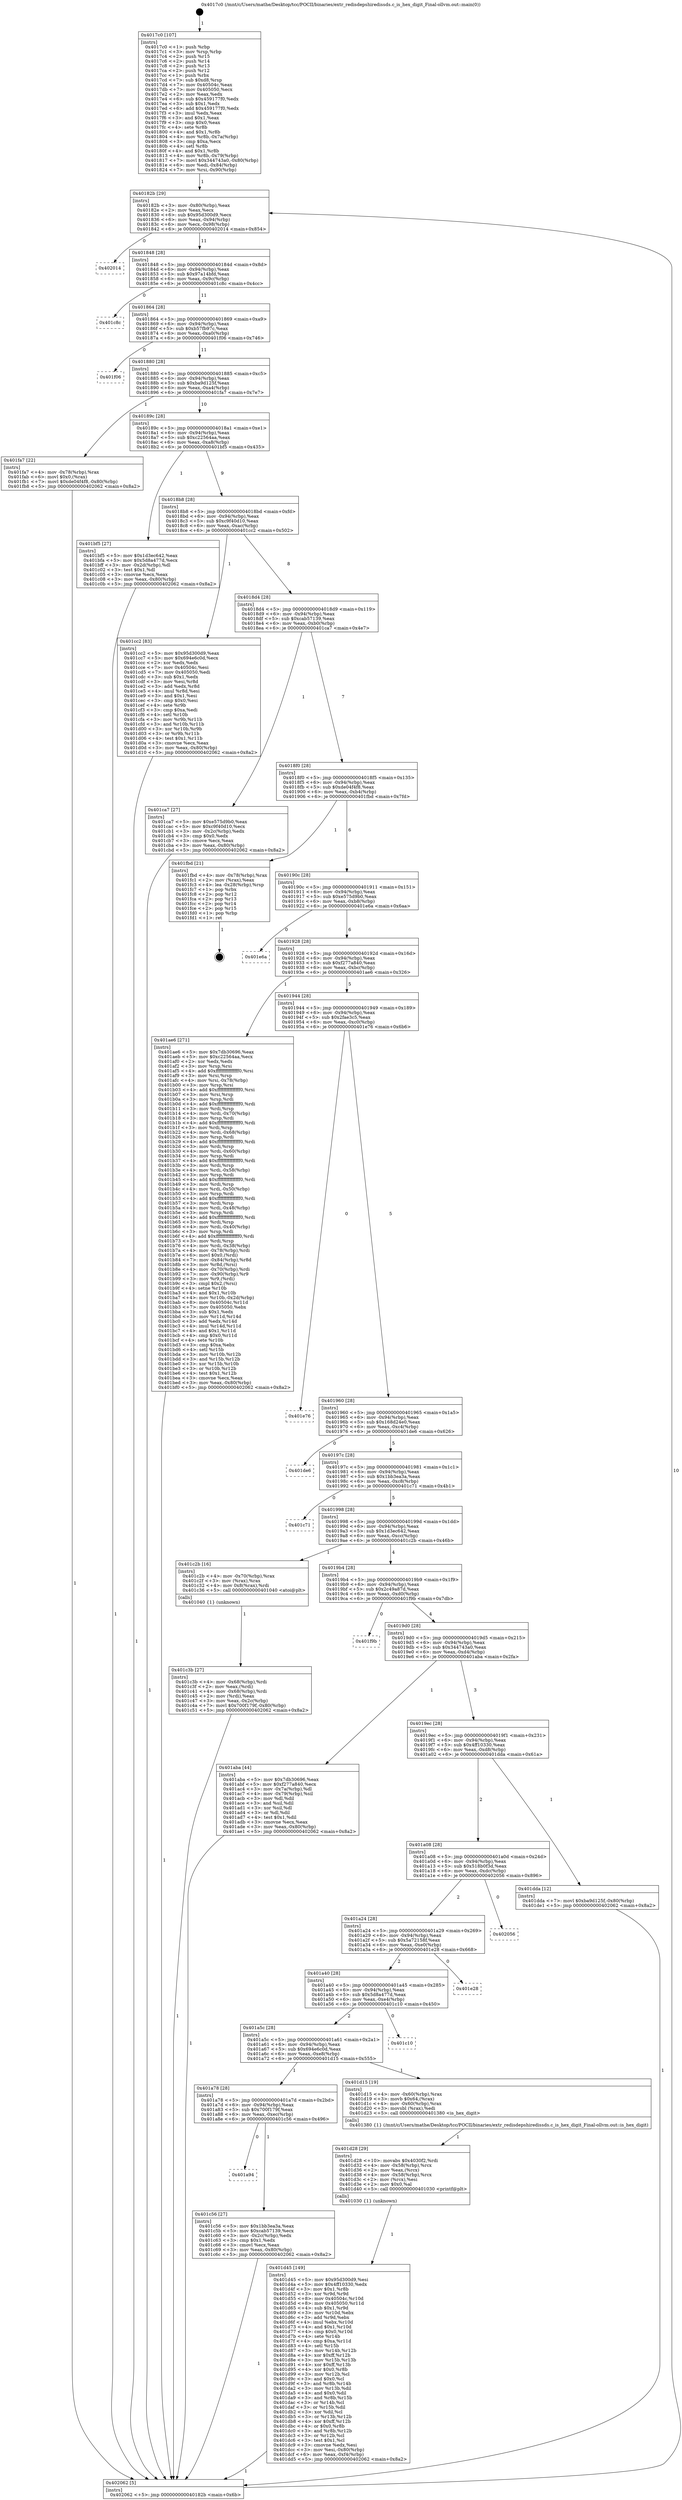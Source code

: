 digraph "0x4017c0" {
  label = "0x4017c0 (/mnt/c/Users/mathe/Desktop/tcc/POCII/binaries/extr_redisdepshiredissds.c_is_hex_digit_Final-ollvm.out::main(0))"
  labelloc = "t"
  node[shape=record]

  Entry [label="",width=0.3,height=0.3,shape=circle,fillcolor=black,style=filled]
  "0x40182b" [label="{
     0x40182b [29]\l
     | [instrs]\l
     &nbsp;&nbsp;0x40182b \<+3\>: mov -0x80(%rbp),%eax\l
     &nbsp;&nbsp;0x40182e \<+2\>: mov %eax,%ecx\l
     &nbsp;&nbsp;0x401830 \<+6\>: sub $0x95d300d9,%ecx\l
     &nbsp;&nbsp;0x401836 \<+6\>: mov %eax,-0x94(%rbp)\l
     &nbsp;&nbsp;0x40183c \<+6\>: mov %ecx,-0x98(%rbp)\l
     &nbsp;&nbsp;0x401842 \<+6\>: je 0000000000402014 \<main+0x854\>\l
  }"]
  "0x402014" [label="{
     0x402014\l
  }", style=dashed]
  "0x401848" [label="{
     0x401848 [28]\l
     | [instrs]\l
     &nbsp;&nbsp;0x401848 \<+5\>: jmp 000000000040184d \<main+0x8d\>\l
     &nbsp;&nbsp;0x40184d \<+6\>: mov -0x94(%rbp),%eax\l
     &nbsp;&nbsp;0x401853 \<+5\>: sub $0x97a14bfd,%eax\l
     &nbsp;&nbsp;0x401858 \<+6\>: mov %eax,-0x9c(%rbp)\l
     &nbsp;&nbsp;0x40185e \<+6\>: je 0000000000401c8c \<main+0x4cc\>\l
  }"]
  Exit [label="",width=0.3,height=0.3,shape=circle,fillcolor=black,style=filled,peripheries=2]
  "0x401c8c" [label="{
     0x401c8c\l
  }", style=dashed]
  "0x401864" [label="{
     0x401864 [28]\l
     | [instrs]\l
     &nbsp;&nbsp;0x401864 \<+5\>: jmp 0000000000401869 \<main+0xa9\>\l
     &nbsp;&nbsp;0x401869 \<+6\>: mov -0x94(%rbp),%eax\l
     &nbsp;&nbsp;0x40186f \<+5\>: sub $0xb57fb97c,%eax\l
     &nbsp;&nbsp;0x401874 \<+6\>: mov %eax,-0xa0(%rbp)\l
     &nbsp;&nbsp;0x40187a \<+6\>: je 0000000000401f06 \<main+0x746\>\l
  }"]
  "0x401d45" [label="{
     0x401d45 [149]\l
     | [instrs]\l
     &nbsp;&nbsp;0x401d45 \<+5\>: mov $0x95d300d9,%esi\l
     &nbsp;&nbsp;0x401d4a \<+5\>: mov $0x4ff10330,%edx\l
     &nbsp;&nbsp;0x401d4f \<+3\>: mov $0x1,%r8b\l
     &nbsp;&nbsp;0x401d52 \<+3\>: xor %r9d,%r9d\l
     &nbsp;&nbsp;0x401d55 \<+8\>: mov 0x40504c,%r10d\l
     &nbsp;&nbsp;0x401d5d \<+8\>: mov 0x405050,%r11d\l
     &nbsp;&nbsp;0x401d65 \<+4\>: sub $0x1,%r9d\l
     &nbsp;&nbsp;0x401d69 \<+3\>: mov %r10d,%ebx\l
     &nbsp;&nbsp;0x401d6c \<+3\>: add %r9d,%ebx\l
     &nbsp;&nbsp;0x401d6f \<+4\>: imul %ebx,%r10d\l
     &nbsp;&nbsp;0x401d73 \<+4\>: and $0x1,%r10d\l
     &nbsp;&nbsp;0x401d77 \<+4\>: cmp $0x0,%r10d\l
     &nbsp;&nbsp;0x401d7b \<+4\>: sete %r14b\l
     &nbsp;&nbsp;0x401d7f \<+4\>: cmp $0xa,%r11d\l
     &nbsp;&nbsp;0x401d83 \<+4\>: setl %r15b\l
     &nbsp;&nbsp;0x401d87 \<+3\>: mov %r14b,%r12b\l
     &nbsp;&nbsp;0x401d8a \<+4\>: xor $0xff,%r12b\l
     &nbsp;&nbsp;0x401d8e \<+3\>: mov %r15b,%r13b\l
     &nbsp;&nbsp;0x401d91 \<+4\>: xor $0xff,%r13b\l
     &nbsp;&nbsp;0x401d95 \<+4\>: xor $0x0,%r8b\l
     &nbsp;&nbsp;0x401d99 \<+3\>: mov %r12b,%cl\l
     &nbsp;&nbsp;0x401d9c \<+3\>: and $0x0,%cl\l
     &nbsp;&nbsp;0x401d9f \<+3\>: and %r8b,%r14b\l
     &nbsp;&nbsp;0x401da2 \<+3\>: mov %r13b,%dil\l
     &nbsp;&nbsp;0x401da5 \<+4\>: and $0x0,%dil\l
     &nbsp;&nbsp;0x401da9 \<+3\>: and %r8b,%r15b\l
     &nbsp;&nbsp;0x401dac \<+3\>: or %r14b,%cl\l
     &nbsp;&nbsp;0x401daf \<+3\>: or %r15b,%dil\l
     &nbsp;&nbsp;0x401db2 \<+3\>: xor %dil,%cl\l
     &nbsp;&nbsp;0x401db5 \<+3\>: or %r13b,%r12b\l
     &nbsp;&nbsp;0x401db8 \<+4\>: xor $0xff,%r12b\l
     &nbsp;&nbsp;0x401dbc \<+4\>: or $0x0,%r8b\l
     &nbsp;&nbsp;0x401dc0 \<+3\>: and %r8b,%r12b\l
     &nbsp;&nbsp;0x401dc3 \<+3\>: or %r12b,%cl\l
     &nbsp;&nbsp;0x401dc6 \<+3\>: test $0x1,%cl\l
     &nbsp;&nbsp;0x401dc9 \<+3\>: cmovne %edx,%esi\l
     &nbsp;&nbsp;0x401dcc \<+3\>: mov %esi,-0x80(%rbp)\l
     &nbsp;&nbsp;0x401dcf \<+6\>: mov %eax,-0xf4(%rbp)\l
     &nbsp;&nbsp;0x401dd5 \<+5\>: jmp 0000000000402062 \<main+0x8a2\>\l
  }"]
  "0x401f06" [label="{
     0x401f06\l
  }", style=dashed]
  "0x401880" [label="{
     0x401880 [28]\l
     | [instrs]\l
     &nbsp;&nbsp;0x401880 \<+5\>: jmp 0000000000401885 \<main+0xc5\>\l
     &nbsp;&nbsp;0x401885 \<+6\>: mov -0x94(%rbp),%eax\l
     &nbsp;&nbsp;0x40188b \<+5\>: sub $0xba9d125f,%eax\l
     &nbsp;&nbsp;0x401890 \<+6\>: mov %eax,-0xa4(%rbp)\l
     &nbsp;&nbsp;0x401896 \<+6\>: je 0000000000401fa7 \<main+0x7e7\>\l
  }"]
  "0x401d28" [label="{
     0x401d28 [29]\l
     | [instrs]\l
     &nbsp;&nbsp;0x401d28 \<+10\>: movabs $0x4030f2,%rdi\l
     &nbsp;&nbsp;0x401d32 \<+4\>: mov -0x58(%rbp),%rcx\l
     &nbsp;&nbsp;0x401d36 \<+2\>: mov %eax,(%rcx)\l
     &nbsp;&nbsp;0x401d38 \<+4\>: mov -0x58(%rbp),%rcx\l
     &nbsp;&nbsp;0x401d3c \<+2\>: mov (%rcx),%esi\l
     &nbsp;&nbsp;0x401d3e \<+2\>: mov $0x0,%al\l
     &nbsp;&nbsp;0x401d40 \<+5\>: call 0000000000401030 \<printf@plt\>\l
     | [calls]\l
     &nbsp;&nbsp;0x401030 \{1\} (unknown)\l
  }"]
  "0x401fa7" [label="{
     0x401fa7 [22]\l
     | [instrs]\l
     &nbsp;&nbsp;0x401fa7 \<+4\>: mov -0x78(%rbp),%rax\l
     &nbsp;&nbsp;0x401fab \<+6\>: movl $0x0,(%rax)\l
     &nbsp;&nbsp;0x401fb1 \<+7\>: movl $0xde04f4f8,-0x80(%rbp)\l
     &nbsp;&nbsp;0x401fb8 \<+5\>: jmp 0000000000402062 \<main+0x8a2\>\l
  }"]
  "0x40189c" [label="{
     0x40189c [28]\l
     | [instrs]\l
     &nbsp;&nbsp;0x40189c \<+5\>: jmp 00000000004018a1 \<main+0xe1\>\l
     &nbsp;&nbsp;0x4018a1 \<+6\>: mov -0x94(%rbp),%eax\l
     &nbsp;&nbsp;0x4018a7 \<+5\>: sub $0xc22564aa,%eax\l
     &nbsp;&nbsp;0x4018ac \<+6\>: mov %eax,-0xa8(%rbp)\l
     &nbsp;&nbsp;0x4018b2 \<+6\>: je 0000000000401bf5 \<main+0x435\>\l
  }"]
  "0x401a94" [label="{
     0x401a94\l
  }", style=dashed]
  "0x401bf5" [label="{
     0x401bf5 [27]\l
     | [instrs]\l
     &nbsp;&nbsp;0x401bf5 \<+5\>: mov $0x1d3ec642,%eax\l
     &nbsp;&nbsp;0x401bfa \<+5\>: mov $0x5d8a477d,%ecx\l
     &nbsp;&nbsp;0x401bff \<+3\>: mov -0x2d(%rbp),%dl\l
     &nbsp;&nbsp;0x401c02 \<+3\>: test $0x1,%dl\l
     &nbsp;&nbsp;0x401c05 \<+3\>: cmovne %ecx,%eax\l
     &nbsp;&nbsp;0x401c08 \<+3\>: mov %eax,-0x80(%rbp)\l
     &nbsp;&nbsp;0x401c0b \<+5\>: jmp 0000000000402062 \<main+0x8a2\>\l
  }"]
  "0x4018b8" [label="{
     0x4018b8 [28]\l
     | [instrs]\l
     &nbsp;&nbsp;0x4018b8 \<+5\>: jmp 00000000004018bd \<main+0xfd\>\l
     &nbsp;&nbsp;0x4018bd \<+6\>: mov -0x94(%rbp),%eax\l
     &nbsp;&nbsp;0x4018c3 \<+5\>: sub $0xc9f40d10,%eax\l
     &nbsp;&nbsp;0x4018c8 \<+6\>: mov %eax,-0xac(%rbp)\l
     &nbsp;&nbsp;0x4018ce \<+6\>: je 0000000000401cc2 \<main+0x502\>\l
  }"]
  "0x401c56" [label="{
     0x401c56 [27]\l
     | [instrs]\l
     &nbsp;&nbsp;0x401c56 \<+5\>: mov $0x1bb3ea3a,%eax\l
     &nbsp;&nbsp;0x401c5b \<+5\>: mov $0xcab57139,%ecx\l
     &nbsp;&nbsp;0x401c60 \<+3\>: mov -0x2c(%rbp),%edx\l
     &nbsp;&nbsp;0x401c63 \<+3\>: cmp $0x1,%edx\l
     &nbsp;&nbsp;0x401c66 \<+3\>: cmovl %ecx,%eax\l
     &nbsp;&nbsp;0x401c69 \<+3\>: mov %eax,-0x80(%rbp)\l
     &nbsp;&nbsp;0x401c6c \<+5\>: jmp 0000000000402062 \<main+0x8a2\>\l
  }"]
  "0x401cc2" [label="{
     0x401cc2 [83]\l
     | [instrs]\l
     &nbsp;&nbsp;0x401cc2 \<+5\>: mov $0x95d300d9,%eax\l
     &nbsp;&nbsp;0x401cc7 \<+5\>: mov $0x694e6c0d,%ecx\l
     &nbsp;&nbsp;0x401ccc \<+2\>: xor %edx,%edx\l
     &nbsp;&nbsp;0x401cce \<+7\>: mov 0x40504c,%esi\l
     &nbsp;&nbsp;0x401cd5 \<+7\>: mov 0x405050,%edi\l
     &nbsp;&nbsp;0x401cdc \<+3\>: sub $0x1,%edx\l
     &nbsp;&nbsp;0x401cdf \<+3\>: mov %esi,%r8d\l
     &nbsp;&nbsp;0x401ce2 \<+3\>: add %edx,%r8d\l
     &nbsp;&nbsp;0x401ce5 \<+4\>: imul %r8d,%esi\l
     &nbsp;&nbsp;0x401ce9 \<+3\>: and $0x1,%esi\l
     &nbsp;&nbsp;0x401cec \<+3\>: cmp $0x0,%esi\l
     &nbsp;&nbsp;0x401cef \<+4\>: sete %r9b\l
     &nbsp;&nbsp;0x401cf3 \<+3\>: cmp $0xa,%edi\l
     &nbsp;&nbsp;0x401cf6 \<+4\>: setl %r10b\l
     &nbsp;&nbsp;0x401cfa \<+3\>: mov %r9b,%r11b\l
     &nbsp;&nbsp;0x401cfd \<+3\>: and %r10b,%r11b\l
     &nbsp;&nbsp;0x401d00 \<+3\>: xor %r10b,%r9b\l
     &nbsp;&nbsp;0x401d03 \<+3\>: or %r9b,%r11b\l
     &nbsp;&nbsp;0x401d06 \<+4\>: test $0x1,%r11b\l
     &nbsp;&nbsp;0x401d0a \<+3\>: cmovne %ecx,%eax\l
     &nbsp;&nbsp;0x401d0d \<+3\>: mov %eax,-0x80(%rbp)\l
     &nbsp;&nbsp;0x401d10 \<+5\>: jmp 0000000000402062 \<main+0x8a2\>\l
  }"]
  "0x4018d4" [label="{
     0x4018d4 [28]\l
     | [instrs]\l
     &nbsp;&nbsp;0x4018d4 \<+5\>: jmp 00000000004018d9 \<main+0x119\>\l
     &nbsp;&nbsp;0x4018d9 \<+6\>: mov -0x94(%rbp),%eax\l
     &nbsp;&nbsp;0x4018df \<+5\>: sub $0xcab57139,%eax\l
     &nbsp;&nbsp;0x4018e4 \<+6\>: mov %eax,-0xb0(%rbp)\l
     &nbsp;&nbsp;0x4018ea \<+6\>: je 0000000000401ca7 \<main+0x4e7\>\l
  }"]
  "0x401a78" [label="{
     0x401a78 [28]\l
     | [instrs]\l
     &nbsp;&nbsp;0x401a78 \<+5\>: jmp 0000000000401a7d \<main+0x2bd\>\l
     &nbsp;&nbsp;0x401a7d \<+6\>: mov -0x94(%rbp),%eax\l
     &nbsp;&nbsp;0x401a83 \<+5\>: sub $0x700f179f,%eax\l
     &nbsp;&nbsp;0x401a88 \<+6\>: mov %eax,-0xec(%rbp)\l
     &nbsp;&nbsp;0x401a8e \<+6\>: je 0000000000401c56 \<main+0x496\>\l
  }"]
  "0x401ca7" [label="{
     0x401ca7 [27]\l
     | [instrs]\l
     &nbsp;&nbsp;0x401ca7 \<+5\>: mov $0xe575d9b0,%eax\l
     &nbsp;&nbsp;0x401cac \<+5\>: mov $0xc9f40d10,%ecx\l
     &nbsp;&nbsp;0x401cb1 \<+3\>: mov -0x2c(%rbp),%edx\l
     &nbsp;&nbsp;0x401cb4 \<+3\>: cmp $0x0,%edx\l
     &nbsp;&nbsp;0x401cb7 \<+3\>: cmove %ecx,%eax\l
     &nbsp;&nbsp;0x401cba \<+3\>: mov %eax,-0x80(%rbp)\l
     &nbsp;&nbsp;0x401cbd \<+5\>: jmp 0000000000402062 \<main+0x8a2\>\l
  }"]
  "0x4018f0" [label="{
     0x4018f0 [28]\l
     | [instrs]\l
     &nbsp;&nbsp;0x4018f0 \<+5\>: jmp 00000000004018f5 \<main+0x135\>\l
     &nbsp;&nbsp;0x4018f5 \<+6\>: mov -0x94(%rbp),%eax\l
     &nbsp;&nbsp;0x4018fb \<+5\>: sub $0xde04f4f8,%eax\l
     &nbsp;&nbsp;0x401900 \<+6\>: mov %eax,-0xb4(%rbp)\l
     &nbsp;&nbsp;0x401906 \<+6\>: je 0000000000401fbd \<main+0x7fd\>\l
  }"]
  "0x401d15" [label="{
     0x401d15 [19]\l
     | [instrs]\l
     &nbsp;&nbsp;0x401d15 \<+4\>: mov -0x60(%rbp),%rax\l
     &nbsp;&nbsp;0x401d19 \<+3\>: movb $0x64,(%rax)\l
     &nbsp;&nbsp;0x401d1c \<+4\>: mov -0x60(%rbp),%rax\l
     &nbsp;&nbsp;0x401d20 \<+3\>: movsbl (%rax),%edi\l
     &nbsp;&nbsp;0x401d23 \<+5\>: call 0000000000401380 \<is_hex_digit\>\l
     | [calls]\l
     &nbsp;&nbsp;0x401380 \{1\} (/mnt/c/Users/mathe/Desktop/tcc/POCII/binaries/extr_redisdepshiredissds.c_is_hex_digit_Final-ollvm.out::is_hex_digit)\l
  }"]
  "0x401fbd" [label="{
     0x401fbd [21]\l
     | [instrs]\l
     &nbsp;&nbsp;0x401fbd \<+4\>: mov -0x78(%rbp),%rax\l
     &nbsp;&nbsp;0x401fc1 \<+2\>: mov (%rax),%eax\l
     &nbsp;&nbsp;0x401fc3 \<+4\>: lea -0x28(%rbp),%rsp\l
     &nbsp;&nbsp;0x401fc7 \<+1\>: pop %rbx\l
     &nbsp;&nbsp;0x401fc8 \<+2\>: pop %r12\l
     &nbsp;&nbsp;0x401fca \<+2\>: pop %r13\l
     &nbsp;&nbsp;0x401fcc \<+2\>: pop %r14\l
     &nbsp;&nbsp;0x401fce \<+2\>: pop %r15\l
     &nbsp;&nbsp;0x401fd0 \<+1\>: pop %rbp\l
     &nbsp;&nbsp;0x401fd1 \<+1\>: ret\l
  }"]
  "0x40190c" [label="{
     0x40190c [28]\l
     | [instrs]\l
     &nbsp;&nbsp;0x40190c \<+5\>: jmp 0000000000401911 \<main+0x151\>\l
     &nbsp;&nbsp;0x401911 \<+6\>: mov -0x94(%rbp),%eax\l
     &nbsp;&nbsp;0x401917 \<+5\>: sub $0xe575d9b0,%eax\l
     &nbsp;&nbsp;0x40191c \<+6\>: mov %eax,-0xb8(%rbp)\l
     &nbsp;&nbsp;0x401922 \<+6\>: je 0000000000401e6a \<main+0x6aa\>\l
  }"]
  "0x401a5c" [label="{
     0x401a5c [28]\l
     | [instrs]\l
     &nbsp;&nbsp;0x401a5c \<+5\>: jmp 0000000000401a61 \<main+0x2a1\>\l
     &nbsp;&nbsp;0x401a61 \<+6\>: mov -0x94(%rbp),%eax\l
     &nbsp;&nbsp;0x401a67 \<+5\>: sub $0x694e6c0d,%eax\l
     &nbsp;&nbsp;0x401a6c \<+6\>: mov %eax,-0xe8(%rbp)\l
     &nbsp;&nbsp;0x401a72 \<+6\>: je 0000000000401d15 \<main+0x555\>\l
  }"]
  "0x401e6a" [label="{
     0x401e6a\l
  }", style=dashed]
  "0x401928" [label="{
     0x401928 [28]\l
     | [instrs]\l
     &nbsp;&nbsp;0x401928 \<+5\>: jmp 000000000040192d \<main+0x16d\>\l
     &nbsp;&nbsp;0x40192d \<+6\>: mov -0x94(%rbp),%eax\l
     &nbsp;&nbsp;0x401933 \<+5\>: sub $0xf277a840,%eax\l
     &nbsp;&nbsp;0x401938 \<+6\>: mov %eax,-0xbc(%rbp)\l
     &nbsp;&nbsp;0x40193e \<+6\>: je 0000000000401ae6 \<main+0x326\>\l
  }"]
  "0x401c10" [label="{
     0x401c10\l
  }", style=dashed]
  "0x401ae6" [label="{
     0x401ae6 [271]\l
     | [instrs]\l
     &nbsp;&nbsp;0x401ae6 \<+5\>: mov $0x7db30696,%eax\l
     &nbsp;&nbsp;0x401aeb \<+5\>: mov $0xc22564aa,%ecx\l
     &nbsp;&nbsp;0x401af0 \<+2\>: xor %edx,%edx\l
     &nbsp;&nbsp;0x401af2 \<+3\>: mov %rsp,%rsi\l
     &nbsp;&nbsp;0x401af5 \<+4\>: add $0xfffffffffffffff0,%rsi\l
     &nbsp;&nbsp;0x401af9 \<+3\>: mov %rsi,%rsp\l
     &nbsp;&nbsp;0x401afc \<+4\>: mov %rsi,-0x78(%rbp)\l
     &nbsp;&nbsp;0x401b00 \<+3\>: mov %rsp,%rsi\l
     &nbsp;&nbsp;0x401b03 \<+4\>: add $0xfffffffffffffff0,%rsi\l
     &nbsp;&nbsp;0x401b07 \<+3\>: mov %rsi,%rsp\l
     &nbsp;&nbsp;0x401b0a \<+3\>: mov %rsp,%rdi\l
     &nbsp;&nbsp;0x401b0d \<+4\>: add $0xfffffffffffffff0,%rdi\l
     &nbsp;&nbsp;0x401b11 \<+3\>: mov %rdi,%rsp\l
     &nbsp;&nbsp;0x401b14 \<+4\>: mov %rdi,-0x70(%rbp)\l
     &nbsp;&nbsp;0x401b18 \<+3\>: mov %rsp,%rdi\l
     &nbsp;&nbsp;0x401b1b \<+4\>: add $0xfffffffffffffff0,%rdi\l
     &nbsp;&nbsp;0x401b1f \<+3\>: mov %rdi,%rsp\l
     &nbsp;&nbsp;0x401b22 \<+4\>: mov %rdi,-0x68(%rbp)\l
     &nbsp;&nbsp;0x401b26 \<+3\>: mov %rsp,%rdi\l
     &nbsp;&nbsp;0x401b29 \<+4\>: add $0xfffffffffffffff0,%rdi\l
     &nbsp;&nbsp;0x401b2d \<+3\>: mov %rdi,%rsp\l
     &nbsp;&nbsp;0x401b30 \<+4\>: mov %rdi,-0x60(%rbp)\l
     &nbsp;&nbsp;0x401b34 \<+3\>: mov %rsp,%rdi\l
     &nbsp;&nbsp;0x401b37 \<+4\>: add $0xfffffffffffffff0,%rdi\l
     &nbsp;&nbsp;0x401b3b \<+3\>: mov %rdi,%rsp\l
     &nbsp;&nbsp;0x401b3e \<+4\>: mov %rdi,-0x58(%rbp)\l
     &nbsp;&nbsp;0x401b42 \<+3\>: mov %rsp,%rdi\l
     &nbsp;&nbsp;0x401b45 \<+4\>: add $0xfffffffffffffff0,%rdi\l
     &nbsp;&nbsp;0x401b49 \<+3\>: mov %rdi,%rsp\l
     &nbsp;&nbsp;0x401b4c \<+4\>: mov %rdi,-0x50(%rbp)\l
     &nbsp;&nbsp;0x401b50 \<+3\>: mov %rsp,%rdi\l
     &nbsp;&nbsp;0x401b53 \<+4\>: add $0xfffffffffffffff0,%rdi\l
     &nbsp;&nbsp;0x401b57 \<+3\>: mov %rdi,%rsp\l
     &nbsp;&nbsp;0x401b5a \<+4\>: mov %rdi,-0x48(%rbp)\l
     &nbsp;&nbsp;0x401b5e \<+3\>: mov %rsp,%rdi\l
     &nbsp;&nbsp;0x401b61 \<+4\>: add $0xfffffffffffffff0,%rdi\l
     &nbsp;&nbsp;0x401b65 \<+3\>: mov %rdi,%rsp\l
     &nbsp;&nbsp;0x401b68 \<+4\>: mov %rdi,-0x40(%rbp)\l
     &nbsp;&nbsp;0x401b6c \<+3\>: mov %rsp,%rdi\l
     &nbsp;&nbsp;0x401b6f \<+4\>: add $0xfffffffffffffff0,%rdi\l
     &nbsp;&nbsp;0x401b73 \<+3\>: mov %rdi,%rsp\l
     &nbsp;&nbsp;0x401b76 \<+4\>: mov %rdi,-0x38(%rbp)\l
     &nbsp;&nbsp;0x401b7a \<+4\>: mov -0x78(%rbp),%rdi\l
     &nbsp;&nbsp;0x401b7e \<+6\>: movl $0x0,(%rdi)\l
     &nbsp;&nbsp;0x401b84 \<+7\>: mov -0x84(%rbp),%r8d\l
     &nbsp;&nbsp;0x401b8b \<+3\>: mov %r8d,(%rsi)\l
     &nbsp;&nbsp;0x401b8e \<+4\>: mov -0x70(%rbp),%rdi\l
     &nbsp;&nbsp;0x401b92 \<+7\>: mov -0x90(%rbp),%r9\l
     &nbsp;&nbsp;0x401b99 \<+3\>: mov %r9,(%rdi)\l
     &nbsp;&nbsp;0x401b9c \<+3\>: cmpl $0x2,(%rsi)\l
     &nbsp;&nbsp;0x401b9f \<+4\>: setne %r10b\l
     &nbsp;&nbsp;0x401ba3 \<+4\>: and $0x1,%r10b\l
     &nbsp;&nbsp;0x401ba7 \<+4\>: mov %r10b,-0x2d(%rbp)\l
     &nbsp;&nbsp;0x401bab \<+8\>: mov 0x40504c,%r11d\l
     &nbsp;&nbsp;0x401bb3 \<+7\>: mov 0x405050,%ebx\l
     &nbsp;&nbsp;0x401bba \<+3\>: sub $0x1,%edx\l
     &nbsp;&nbsp;0x401bbd \<+3\>: mov %r11d,%r14d\l
     &nbsp;&nbsp;0x401bc0 \<+3\>: add %edx,%r14d\l
     &nbsp;&nbsp;0x401bc3 \<+4\>: imul %r14d,%r11d\l
     &nbsp;&nbsp;0x401bc7 \<+4\>: and $0x1,%r11d\l
     &nbsp;&nbsp;0x401bcb \<+4\>: cmp $0x0,%r11d\l
     &nbsp;&nbsp;0x401bcf \<+4\>: sete %r10b\l
     &nbsp;&nbsp;0x401bd3 \<+3\>: cmp $0xa,%ebx\l
     &nbsp;&nbsp;0x401bd6 \<+4\>: setl %r15b\l
     &nbsp;&nbsp;0x401bda \<+3\>: mov %r10b,%r12b\l
     &nbsp;&nbsp;0x401bdd \<+3\>: and %r15b,%r12b\l
     &nbsp;&nbsp;0x401be0 \<+3\>: xor %r15b,%r10b\l
     &nbsp;&nbsp;0x401be3 \<+3\>: or %r10b,%r12b\l
     &nbsp;&nbsp;0x401be6 \<+4\>: test $0x1,%r12b\l
     &nbsp;&nbsp;0x401bea \<+3\>: cmovne %ecx,%eax\l
     &nbsp;&nbsp;0x401bed \<+3\>: mov %eax,-0x80(%rbp)\l
     &nbsp;&nbsp;0x401bf0 \<+5\>: jmp 0000000000402062 \<main+0x8a2\>\l
  }"]
  "0x401944" [label="{
     0x401944 [28]\l
     | [instrs]\l
     &nbsp;&nbsp;0x401944 \<+5\>: jmp 0000000000401949 \<main+0x189\>\l
     &nbsp;&nbsp;0x401949 \<+6\>: mov -0x94(%rbp),%eax\l
     &nbsp;&nbsp;0x40194f \<+5\>: sub $0x2fae3c5,%eax\l
     &nbsp;&nbsp;0x401954 \<+6\>: mov %eax,-0xc0(%rbp)\l
     &nbsp;&nbsp;0x40195a \<+6\>: je 0000000000401e76 \<main+0x6b6\>\l
  }"]
  "0x401a40" [label="{
     0x401a40 [28]\l
     | [instrs]\l
     &nbsp;&nbsp;0x401a40 \<+5\>: jmp 0000000000401a45 \<main+0x285\>\l
     &nbsp;&nbsp;0x401a45 \<+6\>: mov -0x94(%rbp),%eax\l
     &nbsp;&nbsp;0x401a4b \<+5\>: sub $0x5d8a477d,%eax\l
     &nbsp;&nbsp;0x401a50 \<+6\>: mov %eax,-0xe4(%rbp)\l
     &nbsp;&nbsp;0x401a56 \<+6\>: je 0000000000401c10 \<main+0x450\>\l
  }"]
  "0x401e76" [label="{
     0x401e76\l
  }", style=dashed]
  "0x401960" [label="{
     0x401960 [28]\l
     | [instrs]\l
     &nbsp;&nbsp;0x401960 \<+5\>: jmp 0000000000401965 \<main+0x1a5\>\l
     &nbsp;&nbsp;0x401965 \<+6\>: mov -0x94(%rbp),%eax\l
     &nbsp;&nbsp;0x40196b \<+5\>: sub $0x168d24e0,%eax\l
     &nbsp;&nbsp;0x401970 \<+6\>: mov %eax,-0xc4(%rbp)\l
     &nbsp;&nbsp;0x401976 \<+6\>: je 0000000000401de6 \<main+0x626\>\l
  }"]
  "0x401e28" [label="{
     0x401e28\l
  }", style=dashed]
  "0x401de6" [label="{
     0x401de6\l
  }", style=dashed]
  "0x40197c" [label="{
     0x40197c [28]\l
     | [instrs]\l
     &nbsp;&nbsp;0x40197c \<+5\>: jmp 0000000000401981 \<main+0x1c1\>\l
     &nbsp;&nbsp;0x401981 \<+6\>: mov -0x94(%rbp),%eax\l
     &nbsp;&nbsp;0x401987 \<+5\>: sub $0x1bb3ea3a,%eax\l
     &nbsp;&nbsp;0x40198c \<+6\>: mov %eax,-0xc8(%rbp)\l
     &nbsp;&nbsp;0x401992 \<+6\>: je 0000000000401c71 \<main+0x4b1\>\l
  }"]
  "0x401a24" [label="{
     0x401a24 [28]\l
     | [instrs]\l
     &nbsp;&nbsp;0x401a24 \<+5\>: jmp 0000000000401a29 \<main+0x269\>\l
     &nbsp;&nbsp;0x401a29 \<+6\>: mov -0x94(%rbp),%eax\l
     &nbsp;&nbsp;0x401a2f \<+5\>: sub $0x5a72158f,%eax\l
     &nbsp;&nbsp;0x401a34 \<+6\>: mov %eax,-0xe0(%rbp)\l
     &nbsp;&nbsp;0x401a3a \<+6\>: je 0000000000401e28 \<main+0x668\>\l
  }"]
  "0x401c71" [label="{
     0x401c71\l
  }", style=dashed]
  "0x401998" [label="{
     0x401998 [28]\l
     | [instrs]\l
     &nbsp;&nbsp;0x401998 \<+5\>: jmp 000000000040199d \<main+0x1dd\>\l
     &nbsp;&nbsp;0x40199d \<+6\>: mov -0x94(%rbp),%eax\l
     &nbsp;&nbsp;0x4019a3 \<+5\>: sub $0x1d3ec642,%eax\l
     &nbsp;&nbsp;0x4019a8 \<+6\>: mov %eax,-0xcc(%rbp)\l
     &nbsp;&nbsp;0x4019ae \<+6\>: je 0000000000401c2b \<main+0x46b\>\l
  }"]
  "0x402056" [label="{
     0x402056\l
  }", style=dashed]
  "0x401c2b" [label="{
     0x401c2b [16]\l
     | [instrs]\l
     &nbsp;&nbsp;0x401c2b \<+4\>: mov -0x70(%rbp),%rax\l
     &nbsp;&nbsp;0x401c2f \<+3\>: mov (%rax),%rax\l
     &nbsp;&nbsp;0x401c32 \<+4\>: mov 0x8(%rax),%rdi\l
     &nbsp;&nbsp;0x401c36 \<+5\>: call 0000000000401040 \<atoi@plt\>\l
     | [calls]\l
     &nbsp;&nbsp;0x401040 \{1\} (unknown)\l
  }"]
  "0x4019b4" [label="{
     0x4019b4 [28]\l
     | [instrs]\l
     &nbsp;&nbsp;0x4019b4 \<+5\>: jmp 00000000004019b9 \<main+0x1f9\>\l
     &nbsp;&nbsp;0x4019b9 \<+6\>: mov -0x94(%rbp),%eax\l
     &nbsp;&nbsp;0x4019bf \<+5\>: sub $0x2c49a87d,%eax\l
     &nbsp;&nbsp;0x4019c4 \<+6\>: mov %eax,-0xd0(%rbp)\l
     &nbsp;&nbsp;0x4019ca \<+6\>: je 0000000000401f9b \<main+0x7db\>\l
  }"]
  "0x401a08" [label="{
     0x401a08 [28]\l
     | [instrs]\l
     &nbsp;&nbsp;0x401a08 \<+5\>: jmp 0000000000401a0d \<main+0x24d\>\l
     &nbsp;&nbsp;0x401a0d \<+6\>: mov -0x94(%rbp),%eax\l
     &nbsp;&nbsp;0x401a13 \<+5\>: sub $0x518b0f3d,%eax\l
     &nbsp;&nbsp;0x401a18 \<+6\>: mov %eax,-0xdc(%rbp)\l
     &nbsp;&nbsp;0x401a1e \<+6\>: je 0000000000402056 \<main+0x896\>\l
  }"]
  "0x401f9b" [label="{
     0x401f9b\l
  }", style=dashed]
  "0x4019d0" [label="{
     0x4019d0 [28]\l
     | [instrs]\l
     &nbsp;&nbsp;0x4019d0 \<+5\>: jmp 00000000004019d5 \<main+0x215\>\l
     &nbsp;&nbsp;0x4019d5 \<+6\>: mov -0x94(%rbp),%eax\l
     &nbsp;&nbsp;0x4019db \<+5\>: sub $0x344743a0,%eax\l
     &nbsp;&nbsp;0x4019e0 \<+6\>: mov %eax,-0xd4(%rbp)\l
     &nbsp;&nbsp;0x4019e6 \<+6\>: je 0000000000401aba \<main+0x2fa\>\l
  }"]
  "0x401dda" [label="{
     0x401dda [12]\l
     | [instrs]\l
     &nbsp;&nbsp;0x401dda \<+7\>: movl $0xba9d125f,-0x80(%rbp)\l
     &nbsp;&nbsp;0x401de1 \<+5\>: jmp 0000000000402062 \<main+0x8a2\>\l
  }"]
  "0x401aba" [label="{
     0x401aba [44]\l
     | [instrs]\l
     &nbsp;&nbsp;0x401aba \<+5\>: mov $0x7db30696,%eax\l
     &nbsp;&nbsp;0x401abf \<+5\>: mov $0xf277a840,%ecx\l
     &nbsp;&nbsp;0x401ac4 \<+3\>: mov -0x7a(%rbp),%dl\l
     &nbsp;&nbsp;0x401ac7 \<+4\>: mov -0x79(%rbp),%sil\l
     &nbsp;&nbsp;0x401acb \<+3\>: mov %dl,%dil\l
     &nbsp;&nbsp;0x401ace \<+3\>: and %sil,%dil\l
     &nbsp;&nbsp;0x401ad1 \<+3\>: xor %sil,%dl\l
     &nbsp;&nbsp;0x401ad4 \<+3\>: or %dl,%dil\l
     &nbsp;&nbsp;0x401ad7 \<+4\>: test $0x1,%dil\l
     &nbsp;&nbsp;0x401adb \<+3\>: cmovne %ecx,%eax\l
     &nbsp;&nbsp;0x401ade \<+3\>: mov %eax,-0x80(%rbp)\l
     &nbsp;&nbsp;0x401ae1 \<+5\>: jmp 0000000000402062 \<main+0x8a2\>\l
  }"]
  "0x4019ec" [label="{
     0x4019ec [28]\l
     | [instrs]\l
     &nbsp;&nbsp;0x4019ec \<+5\>: jmp 00000000004019f1 \<main+0x231\>\l
     &nbsp;&nbsp;0x4019f1 \<+6\>: mov -0x94(%rbp),%eax\l
     &nbsp;&nbsp;0x4019f7 \<+5\>: sub $0x4ff10330,%eax\l
     &nbsp;&nbsp;0x4019fc \<+6\>: mov %eax,-0xd8(%rbp)\l
     &nbsp;&nbsp;0x401a02 \<+6\>: je 0000000000401dda \<main+0x61a\>\l
  }"]
  "0x402062" [label="{
     0x402062 [5]\l
     | [instrs]\l
     &nbsp;&nbsp;0x402062 \<+5\>: jmp 000000000040182b \<main+0x6b\>\l
  }"]
  "0x4017c0" [label="{
     0x4017c0 [107]\l
     | [instrs]\l
     &nbsp;&nbsp;0x4017c0 \<+1\>: push %rbp\l
     &nbsp;&nbsp;0x4017c1 \<+3\>: mov %rsp,%rbp\l
     &nbsp;&nbsp;0x4017c4 \<+2\>: push %r15\l
     &nbsp;&nbsp;0x4017c6 \<+2\>: push %r14\l
     &nbsp;&nbsp;0x4017c8 \<+2\>: push %r13\l
     &nbsp;&nbsp;0x4017ca \<+2\>: push %r12\l
     &nbsp;&nbsp;0x4017cc \<+1\>: push %rbx\l
     &nbsp;&nbsp;0x4017cd \<+7\>: sub $0xd8,%rsp\l
     &nbsp;&nbsp;0x4017d4 \<+7\>: mov 0x40504c,%eax\l
     &nbsp;&nbsp;0x4017db \<+7\>: mov 0x405050,%ecx\l
     &nbsp;&nbsp;0x4017e2 \<+2\>: mov %eax,%edx\l
     &nbsp;&nbsp;0x4017e4 \<+6\>: sub $0x459177f0,%edx\l
     &nbsp;&nbsp;0x4017ea \<+3\>: sub $0x1,%edx\l
     &nbsp;&nbsp;0x4017ed \<+6\>: add $0x459177f0,%edx\l
     &nbsp;&nbsp;0x4017f3 \<+3\>: imul %edx,%eax\l
     &nbsp;&nbsp;0x4017f6 \<+3\>: and $0x1,%eax\l
     &nbsp;&nbsp;0x4017f9 \<+3\>: cmp $0x0,%eax\l
     &nbsp;&nbsp;0x4017fc \<+4\>: sete %r8b\l
     &nbsp;&nbsp;0x401800 \<+4\>: and $0x1,%r8b\l
     &nbsp;&nbsp;0x401804 \<+4\>: mov %r8b,-0x7a(%rbp)\l
     &nbsp;&nbsp;0x401808 \<+3\>: cmp $0xa,%ecx\l
     &nbsp;&nbsp;0x40180b \<+4\>: setl %r8b\l
     &nbsp;&nbsp;0x40180f \<+4\>: and $0x1,%r8b\l
     &nbsp;&nbsp;0x401813 \<+4\>: mov %r8b,-0x79(%rbp)\l
     &nbsp;&nbsp;0x401817 \<+7\>: movl $0x344743a0,-0x80(%rbp)\l
     &nbsp;&nbsp;0x40181e \<+6\>: mov %edi,-0x84(%rbp)\l
     &nbsp;&nbsp;0x401824 \<+7\>: mov %rsi,-0x90(%rbp)\l
  }"]
  "0x401c3b" [label="{
     0x401c3b [27]\l
     | [instrs]\l
     &nbsp;&nbsp;0x401c3b \<+4\>: mov -0x68(%rbp),%rdi\l
     &nbsp;&nbsp;0x401c3f \<+2\>: mov %eax,(%rdi)\l
     &nbsp;&nbsp;0x401c41 \<+4\>: mov -0x68(%rbp),%rdi\l
     &nbsp;&nbsp;0x401c45 \<+2\>: mov (%rdi),%eax\l
     &nbsp;&nbsp;0x401c47 \<+3\>: mov %eax,-0x2c(%rbp)\l
     &nbsp;&nbsp;0x401c4a \<+7\>: movl $0x700f179f,-0x80(%rbp)\l
     &nbsp;&nbsp;0x401c51 \<+5\>: jmp 0000000000402062 \<main+0x8a2\>\l
  }"]
  Entry -> "0x4017c0" [label=" 1"]
  "0x40182b" -> "0x402014" [label=" 0"]
  "0x40182b" -> "0x401848" [label=" 11"]
  "0x401fbd" -> Exit [label=" 1"]
  "0x401848" -> "0x401c8c" [label=" 0"]
  "0x401848" -> "0x401864" [label=" 11"]
  "0x401fa7" -> "0x402062" [label=" 1"]
  "0x401864" -> "0x401f06" [label=" 0"]
  "0x401864" -> "0x401880" [label=" 11"]
  "0x401dda" -> "0x402062" [label=" 1"]
  "0x401880" -> "0x401fa7" [label=" 1"]
  "0x401880" -> "0x40189c" [label=" 10"]
  "0x401d45" -> "0x402062" [label=" 1"]
  "0x40189c" -> "0x401bf5" [label=" 1"]
  "0x40189c" -> "0x4018b8" [label=" 9"]
  "0x401d28" -> "0x401d45" [label=" 1"]
  "0x4018b8" -> "0x401cc2" [label=" 1"]
  "0x4018b8" -> "0x4018d4" [label=" 8"]
  "0x401d15" -> "0x401d28" [label=" 1"]
  "0x4018d4" -> "0x401ca7" [label=" 1"]
  "0x4018d4" -> "0x4018f0" [label=" 7"]
  "0x401ca7" -> "0x402062" [label=" 1"]
  "0x4018f0" -> "0x401fbd" [label=" 1"]
  "0x4018f0" -> "0x40190c" [label=" 6"]
  "0x401c56" -> "0x402062" [label=" 1"]
  "0x40190c" -> "0x401e6a" [label=" 0"]
  "0x40190c" -> "0x401928" [label=" 6"]
  "0x401a78" -> "0x401c56" [label=" 1"]
  "0x401928" -> "0x401ae6" [label=" 1"]
  "0x401928" -> "0x401944" [label=" 5"]
  "0x401cc2" -> "0x402062" [label=" 1"]
  "0x401944" -> "0x401e76" [label=" 0"]
  "0x401944" -> "0x401960" [label=" 5"]
  "0x401a5c" -> "0x401d15" [label=" 1"]
  "0x401960" -> "0x401de6" [label=" 0"]
  "0x401960" -> "0x40197c" [label=" 5"]
  "0x401a78" -> "0x401a94" [label=" 0"]
  "0x40197c" -> "0x401c71" [label=" 0"]
  "0x40197c" -> "0x401998" [label=" 5"]
  "0x401a40" -> "0x401c10" [label=" 0"]
  "0x401998" -> "0x401c2b" [label=" 1"]
  "0x401998" -> "0x4019b4" [label=" 4"]
  "0x401a5c" -> "0x401a78" [label=" 1"]
  "0x4019b4" -> "0x401f9b" [label=" 0"]
  "0x4019b4" -> "0x4019d0" [label=" 4"]
  "0x401a24" -> "0x401e28" [label=" 0"]
  "0x4019d0" -> "0x401aba" [label=" 1"]
  "0x4019d0" -> "0x4019ec" [label=" 3"]
  "0x401aba" -> "0x402062" [label=" 1"]
  "0x4017c0" -> "0x40182b" [label=" 1"]
  "0x402062" -> "0x40182b" [label=" 10"]
  "0x401a40" -> "0x401a5c" [label=" 2"]
  "0x401ae6" -> "0x402062" [label=" 1"]
  "0x401bf5" -> "0x402062" [label=" 1"]
  "0x401c2b" -> "0x401c3b" [label=" 1"]
  "0x401c3b" -> "0x402062" [label=" 1"]
  "0x401a08" -> "0x401a24" [label=" 2"]
  "0x4019ec" -> "0x401dda" [label=" 1"]
  "0x4019ec" -> "0x401a08" [label=" 2"]
  "0x401a24" -> "0x401a40" [label=" 2"]
  "0x401a08" -> "0x402056" [label=" 0"]
}
